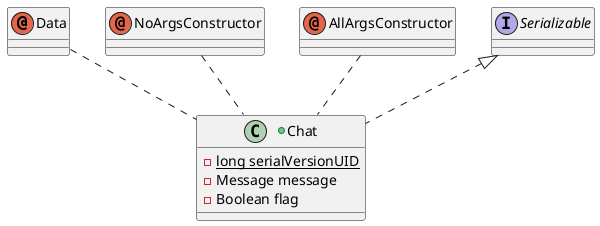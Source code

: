 @startuml
'https://plantuml.com/class-diagram

annotation Data
annotation NoArgsConstructor
annotation AllArgsConstructor
interface Serializable

+class Chat {
-{static}long serialVersionUID
-Message message
-Boolean flag
}

Serializable <|.. Chat
Data .. Chat
NoArgsConstructor .. Chat
AllArgsConstructor .. Chat
@enduml
